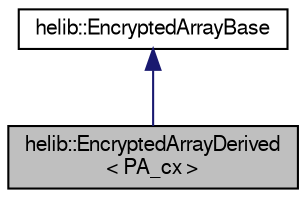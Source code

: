 digraph "helib::EncryptedArrayDerived&lt; PA_cx &gt;"
{
  edge [fontname="FreeSans",fontsize="10",labelfontname="FreeSans",labelfontsize="10"];
  node [fontname="FreeSans",fontsize="10",shape=record];
  Node0 [label="helib::EncryptedArrayDerived\l\< PA_cx \>",height=0.2,width=0.4,color="black", fillcolor="grey75", style="filled", fontcolor="black"];
  Node1 -> Node0 [dir="back",color="midnightblue",fontsize="10",style="solid"];
  Node1 [label="helib::EncryptedArrayBase",height=0.2,width=0.4,color="black", fillcolor="white", style="filled",URL="$classhelib_1_1_encrypted_array_base.html",tooltip="virtual class for data-movement operations on arrays of slots "];
}
